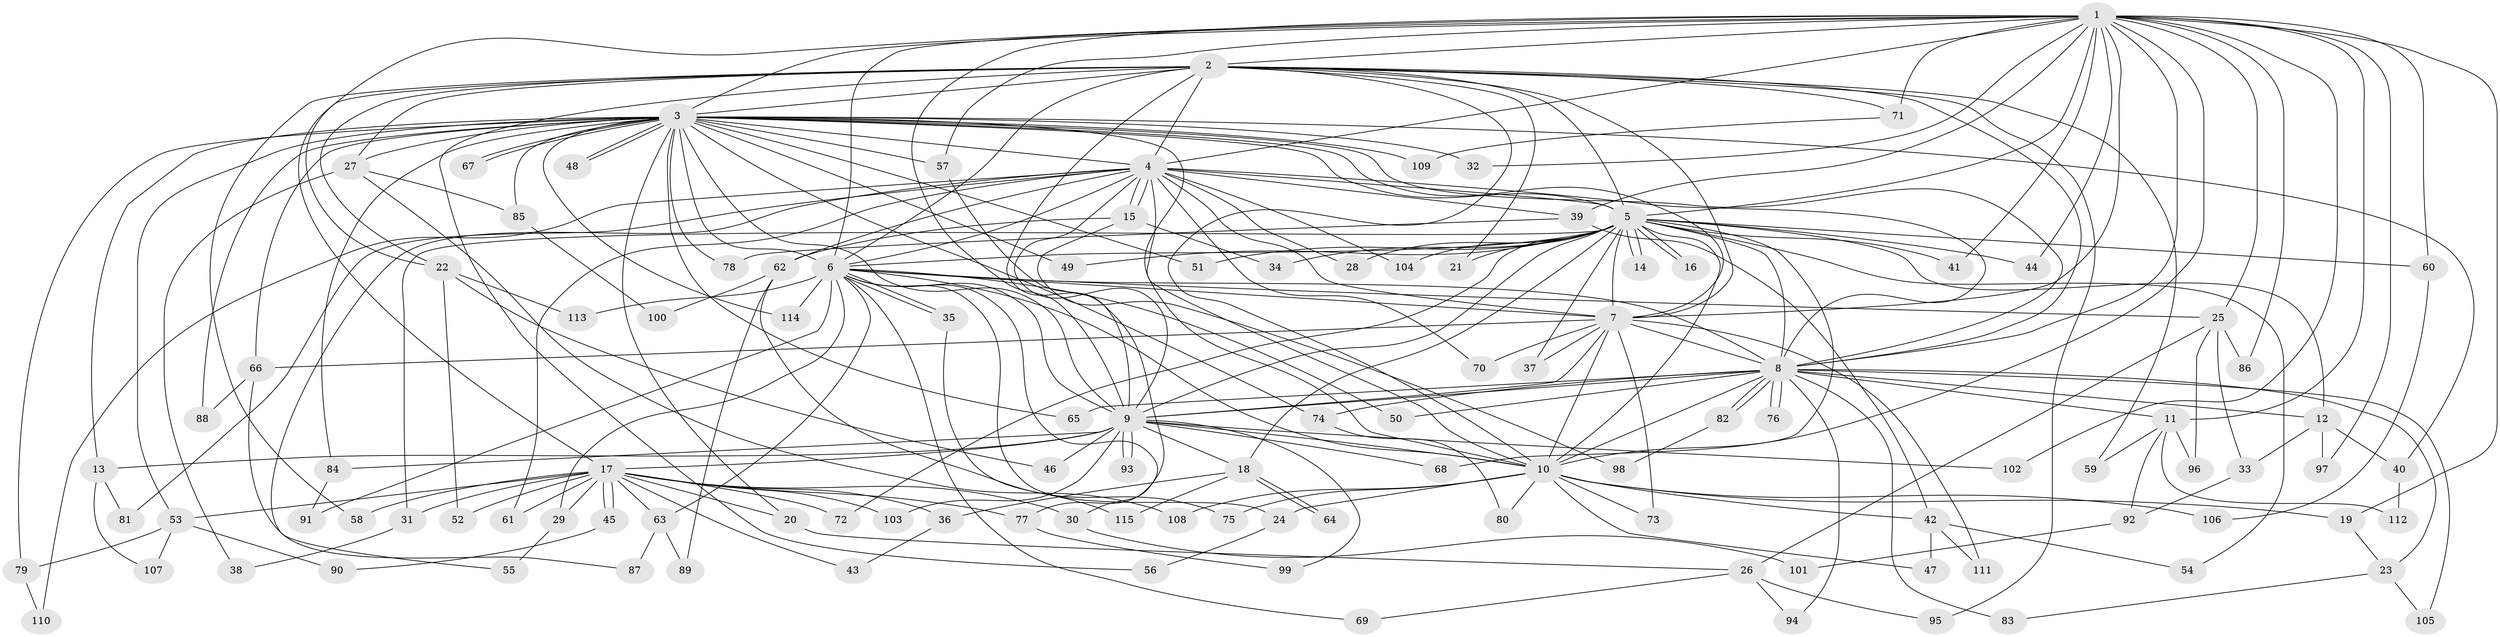 // coarse degree distribution, {23: 0.01098901098901099, 24: 0.01098901098901099, 36: 0.01098901098901099, 17: 0.01098901098901099, 25: 0.01098901098901099, 21: 0.01098901098901099, 14: 0.01098901098901099, 6: 0.02197802197802198, 5: 0.07692307692307693, 4: 0.06593406593406594, 2: 0.5604395604395604, 18: 0.01098901098901099, 3: 0.15384615384615385, 1: 0.03296703296703297}
// Generated by graph-tools (version 1.1) at 2025/41/03/06/25 10:41:31]
// undirected, 115 vertices, 255 edges
graph export_dot {
graph [start="1"]
  node [color=gray90,style=filled];
  1;
  2;
  3;
  4;
  5;
  6;
  7;
  8;
  9;
  10;
  11;
  12;
  13;
  14;
  15;
  16;
  17;
  18;
  19;
  20;
  21;
  22;
  23;
  24;
  25;
  26;
  27;
  28;
  29;
  30;
  31;
  32;
  33;
  34;
  35;
  36;
  37;
  38;
  39;
  40;
  41;
  42;
  43;
  44;
  45;
  46;
  47;
  48;
  49;
  50;
  51;
  52;
  53;
  54;
  55;
  56;
  57;
  58;
  59;
  60;
  61;
  62;
  63;
  64;
  65;
  66;
  67;
  68;
  69;
  70;
  71;
  72;
  73;
  74;
  75;
  76;
  77;
  78;
  79;
  80;
  81;
  82;
  83;
  84;
  85;
  86;
  87;
  88;
  89;
  90;
  91;
  92;
  93;
  94;
  95;
  96;
  97;
  98;
  99;
  100;
  101;
  102;
  103;
  104;
  105;
  106;
  107;
  108;
  109;
  110;
  111;
  112;
  113;
  114;
  115;
  1 -- 2;
  1 -- 3;
  1 -- 4;
  1 -- 5;
  1 -- 6;
  1 -- 7;
  1 -- 8;
  1 -- 9;
  1 -- 10;
  1 -- 11;
  1 -- 19;
  1 -- 22;
  1 -- 25;
  1 -- 32;
  1 -- 39;
  1 -- 41;
  1 -- 44;
  1 -- 57;
  1 -- 60;
  1 -- 71;
  1 -- 86;
  1 -- 97;
  1 -- 102;
  2 -- 3;
  2 -- 4;
  2 -- 5;
  2 -- 6;
  2 -- 7;
  2 -- 8;
  2 -- 9;
  2 -- 10;
  2 -- 17;
  2 -- 21;
  2 -- 22;
  2 -- 27;
  2 -- 56;
  2 -- 58;
  2 -- 59;
  2 -- 71;
  2 -- 95;
  3 -- 4;
  3 -- 5;
  3 -- 6;
  3 -- 7;
  3 -- 8;
  3 -- 9;
  3 -- 10;
  3 -- 13;
  3 -- 20;
  3 -- 27;
  3 -- 32;
  3 -- 40;
  3 -- 48;
  3 -- 48;
  3 -- 49;
  3 -- 51;
  3 -- 53;
  3 -- 57;
  3 -- 65;
  3 -- 66;
  3 -- 67;
  3 -- 67;
  3 -- 74;
  3 -- 78;
  3 -- 79;
  3 -- 84;
  3 -- 85;
  3 -- 88;
  3 -- 109;
  3 -- 114;
  4 -- 5;
  4 -- 6;
  4 -- 7;
  4 -- 8;
  4 -- 9;
  4 -- 10;
  4 -- 15;
  4 -- 15;
  4 -- 28;
  4 -- 39;
  4 -- 55;
  4 -- 61;
  4 -- 62;
  4 -- 70;
  4 -- 81;
  4 -- 104;
  4 -- 110;
  5 -- 6;
  5 -- 7;
  5 -- 8;
  5 -- 9;
  5 -- 10;
  5 -- 12;
  5 -- 14;
  5 -- 14;
  5 -- 16;
  5 -- 16;
  5 -- 18;
  5 -- 21;
  5 -- 28;
  5 -- 31;
  5 -- 34;
  5 -- 37;
  5 -- 41;
  5 -- 44;
  5 -- 49;
  5 -- 51;
  5 -- 54;
  5 -- 60;
  5 -- 68;
  5 -- 72;
  5 -- 104;
  6 -- 7;
  6 -- 8;
  6 -- 9;
  6 -- 10;
  6 -- 24;
  6 -- 25;
  6 -- 29;
  6 -- 30;
  6 -- 35;
  6 -- 35;
  6 -- 50;
  6 -- 63;
  6 -- 69;
  6 -- 91;
  6 -- 113;
  6 -- 114;
  7 -- 8;
  7 -- 9;
  7 -- 10;
  7 -- 37;
  7 -- 66;
  7 -- 70;
  7 -- 73;
  7 -- 111;
  8 -- 9;
  8 -- 10;
  8 -- 11;
  8 -- 12;
  8 -- 23;
  8 -- 50;
  8 -- 65;
  8 -- 74;
  8 -- 76;
  8 -- 76;
  8 -- 82;
  8 -- 82;
  8 -- 83;
  8 -- 94;
  8 -- 105;
  9 -- 10;
  9 -- 13;
  9 -- 17;
  9 -- 18;
  9 -- 46;
  9 -- 68;
  9 -- 84;
  9 -- 93;
  9 -- 93;
  9 -- 99;
  9 -- 102;
  9 -- 103;
  10 -- 19;
  10 -- 24;
  10 -- 42;
  10 -- 47;
  10 -- 73;
  10 -- 75;
  10 -- 80;
  10 -- 106;
  10 -- 108;
  11 -- 59;
  11 -- 92;
  11 -- 96;
  11 -- 112;
  12 -- 33;
  12 -- 40;
  12 -- 97;
  13 -- 81;
  13 -- 107;
  15 -- 34;
  15 -- 62;
  15 -- 98;
  17 -- 20;
  17 -- 29;
  17 -- 30;
  17 -- 31;
  17 -- 36;
  17 -- 43;
  17 -- 45;
  17 -- 45;
  17 -- 52;
  17 -- 53;
  17 -- 58;
  17 -- 61;
  17 -- 63;
  17 -- 72;
  17 -- 77;
  17 -- 103;
  18 -- 36;
  18 -- 64;
  18 -- 64;
  18 -- 115;
  19 -- 23;
  20 -- 26;
  22 -- 46;
  22 -- 52;
  22 -- 113;
  23 -- 83;
  23 -- 105;
  24 -- 56;
  25 -- 26;
  25 -- 33;
  25 -- 86;
  25 -- 96;
  26 -- 69;
  26 -- 94;
  26 -- 95;
  27 -- 38;
  27 -- 85;
  27 -- 108;
  29 -- 55;
  30 -- 101;
  31 -- 38;
  33 -- 92;
  35 -- 115;
  36 -- 43;
  39 -- 42;
  39 -- 78;
  40 -- 112;
  42 -- 47;
  42 -- 54;
  42 -- 111;
  45 -- 90;
  53 -- 79;
  53 -- 90;
  53 -- 107;
  57 -- 77;
  60 -- 106;
  62 -- 75;
  62 -- 89;
  62 -- 100;
  63 -- 87;
  63 -- 89;
  66 -- 87;
  66 -- 88;
  71 -- 109;
  74 -- 80;
  77 -- 99;
  79 -- 110;
  82 -- 98;
  84 -- 91;
  85 -- 100;
  92 -- 101;
}
